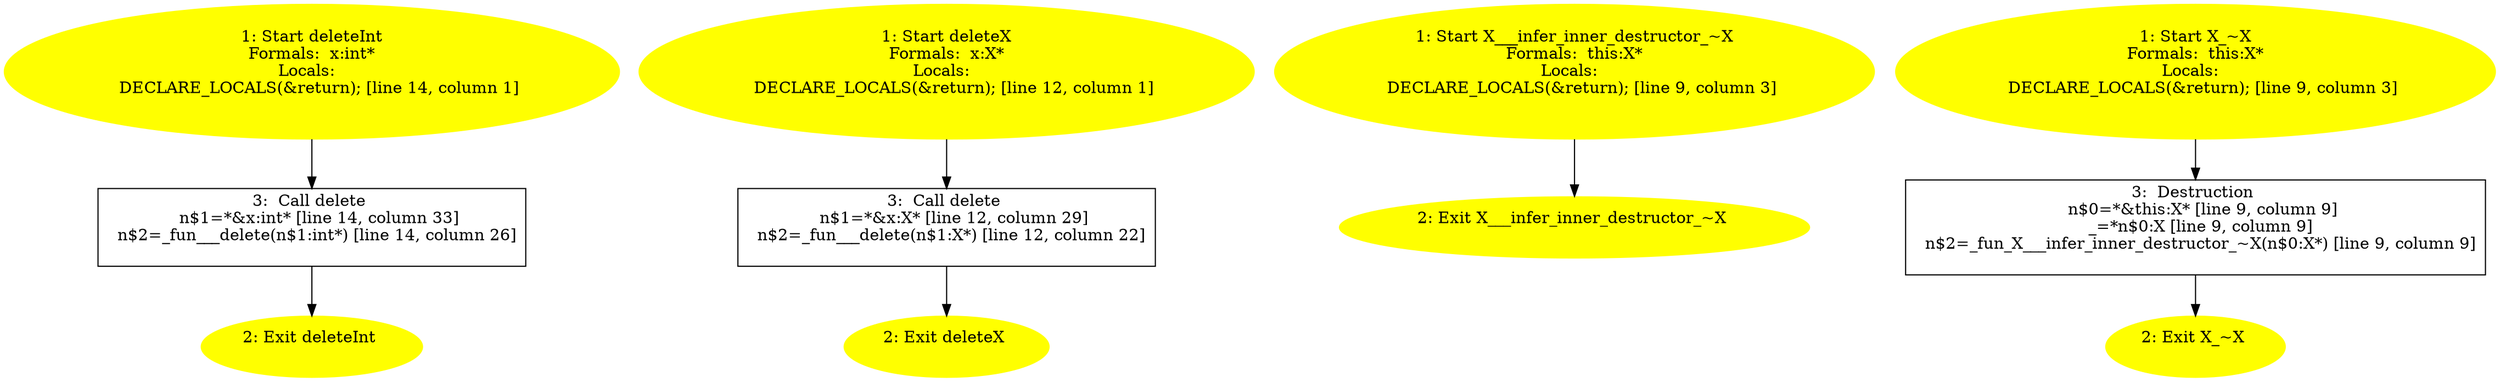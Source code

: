 /* @generated */
digraph cfg {
"deleteInt#11507157942721721842.63c462d9916f225a70cc32ed39aaaf5f_1" [label="1: Start deleteInt\nFormals:  x:int*\nLocals:  \n   DECLARE_LOCALS(&return); [line 14, column 1]\n " color=yellow style=filled]
	

	 "deleteInt#11507157942721721842.63c462d9916f225a70cc32ed39aaaf5f_1" -> "deleteInt#11507157942721721842.63c462d9916f225a70cc32ed39aaaf5f_3" ;
"deleteInt#11507157942721721842.63c462d9916f225a70cc32ed39aaaf5f_2" [label="2: Exit deleteInt \n  " color=yellow style=filled]
	

"deleteInt#11507157942721721842.63c462d9916f225a70cc32ed39aaaf5f_3" [label="3:  Call delete \n   n$1=*&x:int* [line 14, column 33]\n  n$2=_fun___delete(n$1:int*) [line 14, column 26]\n " shape="box"]
	

	 "deleteInt#11507157942721721842.63c462d9916f225a70cc32ed39aaaf5f_3" -> "deleteInt#11507157942721721842.63c462d9916f225a70cc32ed39aaaf5f_2" ;
"deleteX#8359832236310221055.8e97d527465f9865245eba503777c9c7_1" [label="1: Start deleteX\nFormals:  x:X*\nLocals:  \n   DECLARE_LOCALS(&return); [line 12, column 1]\n " color=yellow style=filled]
	

	 "deleteX#8359832236310221055.8e97d527465f9865245eba503777c9c7_1" -> "deleteX#8359832236310221055.8e97d527465f9865245eba503777c9c7_3" ;
"deleteX#8359832236310221055.8e97d527465f9865245eba503777c9c7_2" [label="2: Exit deleteX \n  " color=yellow style=filled]
	

"deleteX#8359832236310221055.8e97d527465f9865245eba503777c9c7_3" [label="3:  Call delete \n   n$1=*&x:X* [line 12, column 29]\n  n$2=_fun___delete(n$1:X*) [line 12, column 22]\n " shape="box"]
	

	 "deleteX#8359832236310221055.8e97d527465f9865245eba503777c9c7_3" -> "deleteX#8359832236310221055.8e97d527465f9865245eba503777c9c7_2" ;
"__infer_inner_destructor_~X#X#(9850251229546392500).d48deae5dbd403872895c6ef0bdaa126_1" [label="1: Start X___infer_inner_destructor_~X\nFormals:  this:X*\nLocals:  \n   DECLARE_LOCALS(&return); [line 9, column 3]\n " color=yellow style=filled]
	

	 "__infer_inner_destructor_~X#X#(9850251229546392500).d48deae5dbd403872895c6ef0bdaa126_1" -> "__infer_inner_destructor_~X#X#(9850251229546392500).d48deae5dbd403872895c6ef0bdaa126_2" ;
"__infer_inner_destructor_~X#X#(9850251229546392500).d48deae5dbd403872895c6ef0bdaa126_2" [label="2: Exit X___infer_inner_destructor_~X \n  " color=yellow style=filled]
	

"~X#X#(9850251229546392500).92228f0925803df4b24e5d788ad29673_1" [label="1: Start X_~X\nFormals:  this:X*\nLocals:  \n   DECLARE_LOCALS(&return); [line 9, column 3]\n " color=yellow style=filled]
	

	 "~X#X#(9850251229546392500).92228f0925803df4b24e5d788ad29673_1" -> "~X#X#(9850251229546392500).92228f0925803df4b24e5d788ad29673_3" ;
"~X#X#(9850251229546392500).92228f0925803df4b24e5d788ad29673_2" [label="2: Exit X_~X \n  " color=yellow style=filled]
	

"~X#X#(9850251229546392500).92228f0925803df4b24e5d788ad29673_3" [label="3:  Destruction \n   n$0=*&this:X* [line 9, column 9]\n  _=*n$0:X [line 9, column 9]\n  n$2=_fun_X___infer_inner_destructor_~X(n$0:X*) [line 9, column 9]\n " shape="box"]
	

	 "~X#X#(9850251229546392500).92228f0925803df4b24e5d788ad29673_3" -> "~X#X#(9850251229546392500).92228f0925803df4b24e5d788ad29673_2" ;
}
